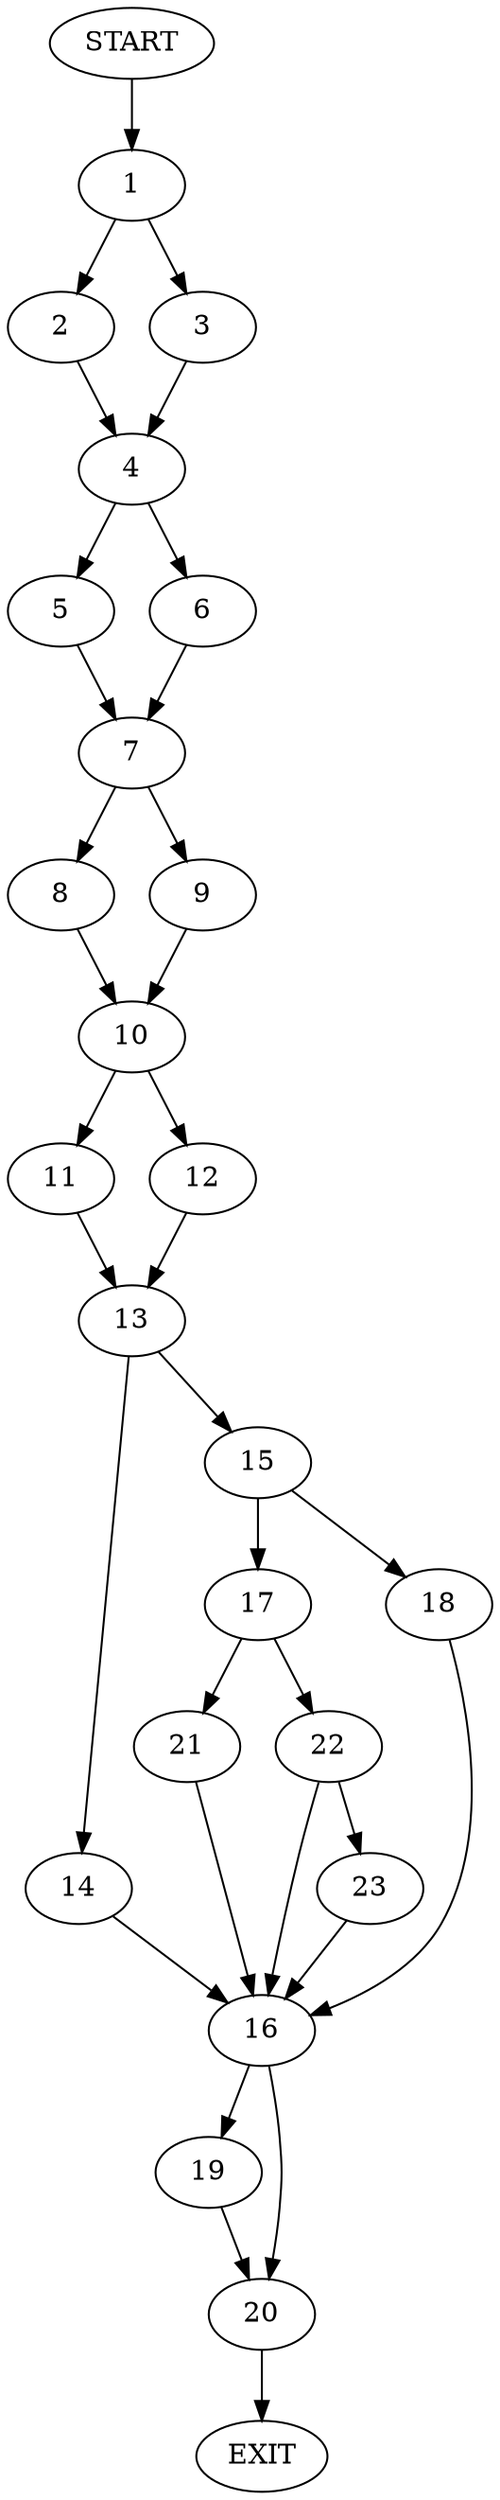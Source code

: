 digraph {
0 [label="START"]
24 [label="EXIT"]
0 -> 1
1 -> 2
1 -> 3
3 -> 4
2 -> 4
4 -> 5
4 -> 6
5 -> 7
6 -> 7
7 -> 8
7 -> 9
9 -> 10
8 -> 10
10 -> 11
10 -> 12
11 -> 13
12 -> 13
13 -> 14
13 -> 15
14 -> 16
15 -> 17
15 -> 18
16 -> 19
16 -> 20
17 -> 21
17 -> 22
18 -> 16
22 -> 16
22 -> 23
21 -> 16
23 -> 16
20 -> 24
19 -> 20
}
